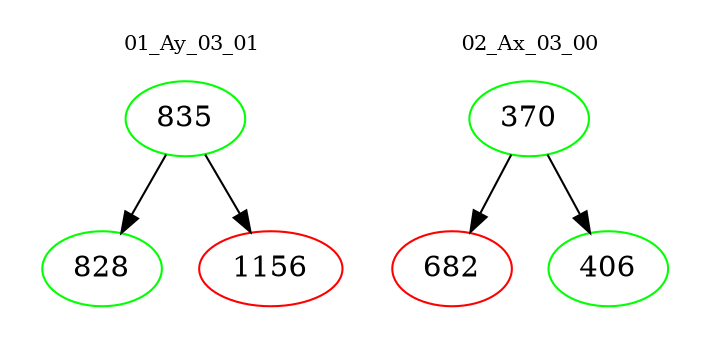 digraph{
subgraph cluster_0 {
color = white
label = "01_Ay_03_01";
fontsize=10;
T0_835 [label="835", color="green"]
T0_835 -> T0_828 [color="black"]
T0_828 [label="828", color="green"]
T0_835 -> T0_1156 [color="black"]
T0_1156 [label="1156", color="red"]
}
subgraph cluster_1 {
color = white
label = "02_Ax_03_00";
fontsize=10;
T1_370 [label="370", color="green"]
T1_370 -> T1_682 [color="black"]
T1_682 [label="682", color="red"]
T1_370 -> T1_406 [color="black"]
T1_406 [label="406", color="green"]
}
}
